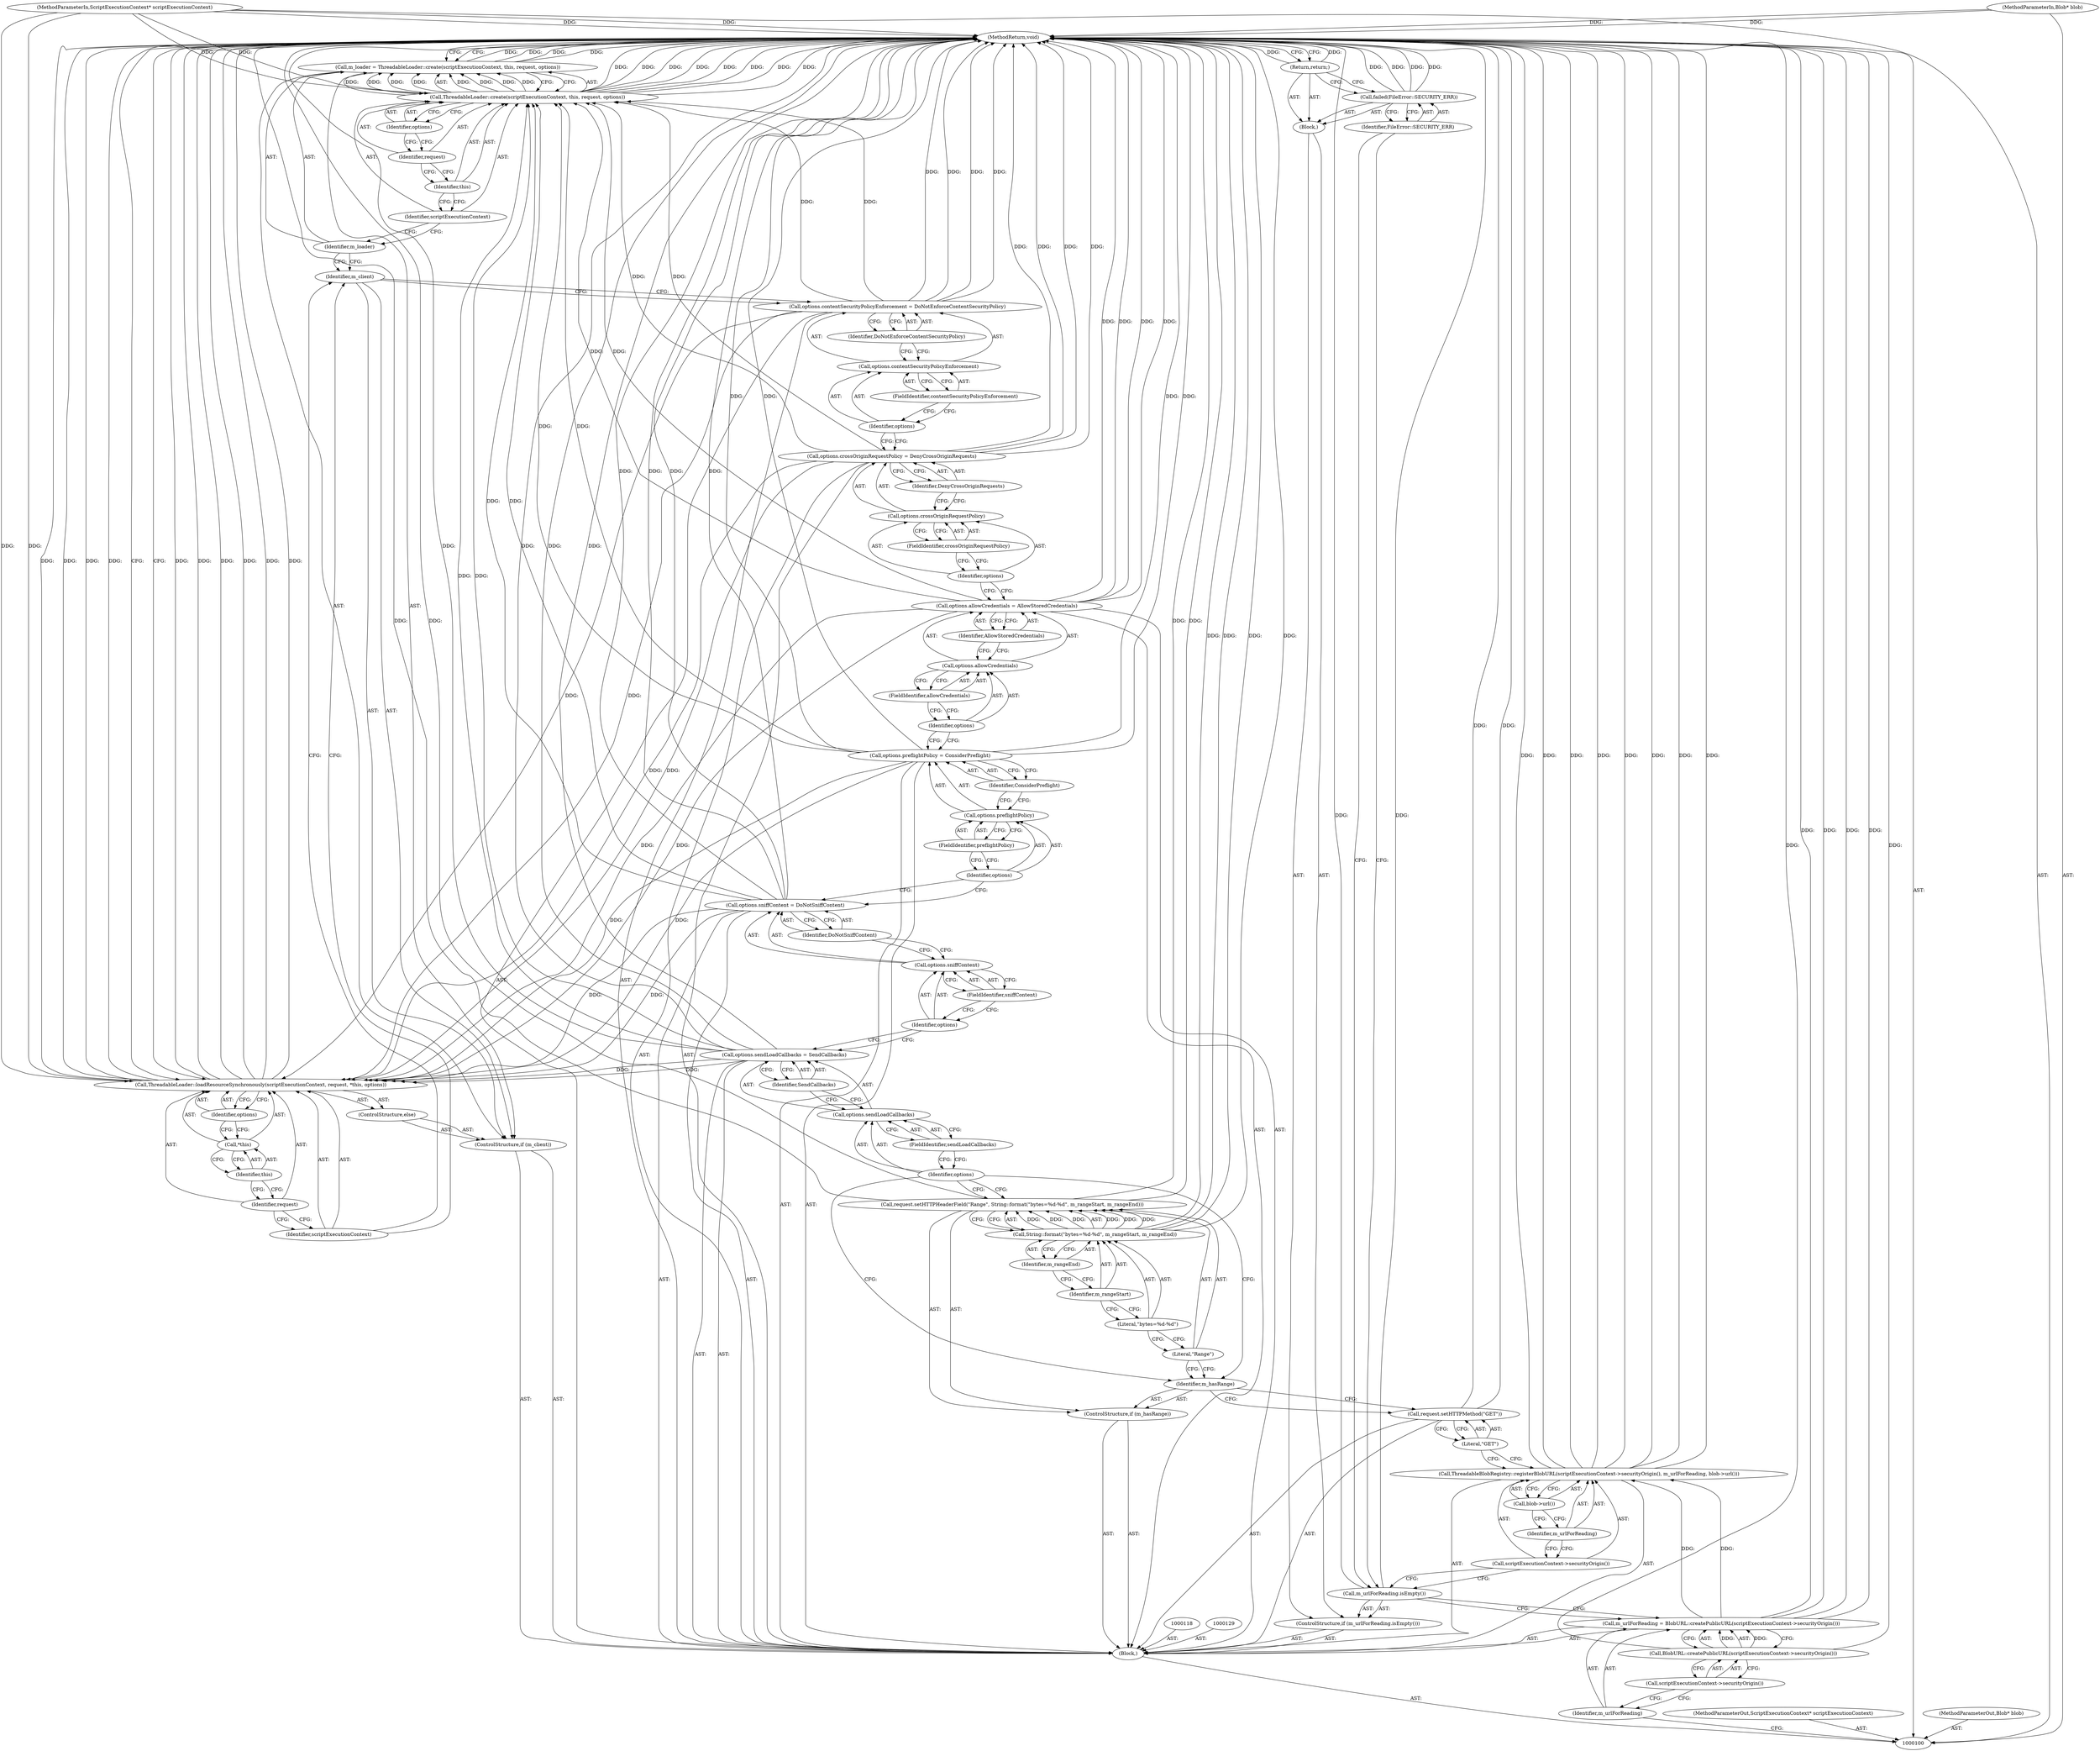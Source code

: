digraph "1_Chrome_d0c31f0342cefc46a3b3d80359a9779d044d4c0d_17" {
"1000176" [label="(MethodReturn,void)"];
"1000101" [label="(MethodParameterIn,ScriptExecutionContext* scriptExecutionContext)"];
"1000251" [label="(MethodParameterOut,ScriptExecutionContext* scriptExecutionContext)"];
"1000102" [label="(MethodParameterIn,Blob* blob)"];
"1000252" [label="(MethodParameterOut,Blob* blob)"];
"1000120" [label="(Literal,\"GET\")"];
"1000119" [label="(Call,request.setHTTPMethod(\"GET\"))"];
"1000121" [label="(ControlStructure,if (m_hasRange))"];
"1000122" [label="(Identifier,m_hasRange)"];
"1000124" [label="(Literal,\"Range\")"];
"1000125" [label="(Call,String::format(\"bytes=%d-%d\", m_rangeStart, m_rangeEnd))"];
"1000126" [label="(Literal,\"bytes=%d-%d\")"];
"1000127" [label="(Identifier,m_rangeStart)"];
"1000123" [label="(Call,request.setHTTPHeaderField(\"Range\", String::format(\"bytes=%d-%d\", m_rangeStart, m_rangeEnd)))"];
"1000128" [label="(Identifier,m_rangeEnd)"];
"1000133" [label="(FieldIdentifier,sendLoadCallbacks)"];
"1000134" [label="(Identifier,SendCallbacks)"];
"1000130" [label="(Call,options.sendLoadCallbacks = SendCallbacks)"];
"1000131" [label="(Call,options.sendLoadCallbacks)"];
"1000132" [label="(Identifier,options)"];
"1000138" [label="(FieldIdentifier,sniffContent)"];
"1000139" [label="(Identifier,DoNotSniffContent)"];
"1000135" [label="(Call,options.sniffContent = DoNotSniffContent)"];
"1000136" [label="(Call,options.sniffContent)"];
"1000137" [label="(Identifier,options)"];
"1000143" [label="(FieldIdentifier,preflightPolicy)"];
"1000144" [label="(Identifier,ConsiderPreflight)"];
"1000140" [label="(Call,options.preflightPolicy = ConsiderPreflight)"];
"1000141" [label="(Call,options.preflightPolicy)"];
"1000142" [label="(Identifier,options)"];
"1000148" [label="(FieldIdentifier,allowCredentials)"];
"1000149" [label="(Identifier,AllowStoredCredentials)"];
"1000145" [label="(Call,options.allowCredentials = AllowStoredCredentials)"];
"1000146" [label="(Call,options.allowCredentials)"];
"1000147" [label="(Identifier,options)"];
"1000103" [label="(Block,)"];
"1000153" [label="(FieldIdentifier,crossOriginRequestPolicy)"];
"1000154" [label="(Identifier,DenyCrossOriginRequests)"];
"1000150" [label="(Call,options.crossOriginRequestPolicy = DenyCrossOriginRequests)"];
"1000151" [label="(Call,options.crossOriginRequestPolicy)"];
"1000152" [label="(Identifier,options)"];
"1000158" [label="(FieldIdentifier,contentSecurityPolicyEnforcement)"];
"1000155" [label="(Call,options.contentSecurityPolicyEnforcement = DoNotEnforceContentSecurityPolicy)"];
"1000156" [label="(Call,options.contentSecurityPolicyEnforcement)"];
"1000157" [label="(Identifier,options)"];
"1000159" [label="(Identifier,DoNotEnforceContentSecurityPolicy)"];
"1000160" [label="(ControlStructure,if (m_client))"];
"1000161" [label="(Identifier,m_client)"];
"1000164" [label="(Call,ThreadableLoader::create(scriptExecutionContext, this, request, options))"];
"1000165" [label="(Identifier,scriptExecutionContext)"];
"1000166" [label="(Identifier,this)"];
"1000167" [label="(Identifier,request)"];
"1000162" [label="(Call,m_loader = ThreadableLoader::create(scriptExecutionContext, this, request, options))"];
"1000163" [label="(Identifier,m_loader)"];
"1000168" [label="(Identifier,options)"];
"1000169" [label="(ControlStructure,else)"];
"1000171" [label="(Identifier,scriptExecutionContext)"];
"1000172" [label="(Identifier,request)"];
"1000170" [label="(Call,ThreadableLoader::loadResourceSynchronously(scriptExecutionContext, request, *this, options))"];
"1000173" [label="(Call,*this)"];
"1000174" [label="(Identifier,this)"];
"1000175" [label="(Identifier,options)"];
"1000106" [label="(Call,BlobURL::createPublicURL(scriptExecutionContext->securityOrigin()))"];
"1000104" [label="(Call,m_urlForReading = BlobURL::createPublicURL(scriptExecutionContext->securityOrigin()))"];
"1000105" [label="(Identifier,m_urlForReading)"];
"1000107" [label="(Call,scriptExecutionContext->securityOrigin())"];
"1000110" [label="(Block,)"];
"1000108" [label="(ControlStructure,if (m_urlForReading.isEmpty()))"];
"1000109" [label="(Call,m_urlForReading.isEmpty())"];
"1000112" [label="(Identifier,FileError::SECURITY_ERR)"];
"1000111" [label="(Call,failed(FileError::SECURITY_ERR))"];
"1000113" [label="(Return,return;)"];
"1000117" [label="(Call,blob->url())"];
"1000114" [label="(Call,ThreadableBlobRegistry::registerBlobURL(scriptExecutionContext->securityOrigin(), m_urlForReading, blob->url()))"];
"1000115" [label="(Call,scriptExecutionContext->securityOrigin())"];
"1000116" [label="(Identifier,m_urlForReading)"];
"1000176" -> "1000100"  [label="AST: "];
"1000176" -> "1000113"  [label="CFG: "];
"1000176" -> "1000162"  [label="CFG: "];
"1000176" -> "1000170"  [label="CFG: "];
"1000170" -> "1000176"  [label="DDG: "];
"1000170" -> "1000176"  [label="DDG: "];
"1000170" -> "1000176"  [label="DDG: "];
"1000170" -> "1000176"  [label="DDG: "];
"1000170" -> "1000176"  [label="DDG: "];
"1000123" -> "1000176"  [label="DDG: "];
"1000123" -> "1000176"  [label="DDG: "];
"1000104" -> "1000176"  [label="DDG: "];
"1000104" -> "1000176"  [label="DDG: "];
"1000114" -> "1000176"  [label="DDG: "];
"1000114" -> "1000176"  [label="DDG: "];
"1000114" -> "1000176"  [label="DDG: "];
"1000114" -> "1000176"  [label="DDG: "];
"1000145" -> "1000176"  [label="DDG: "];
"1000145" -> "1000176"  [label="DDG: "];
"1000125" -> "1000176"  [label="DDG: "];
"1000125" -> "1000176"  [label="DDG: "];
"1000150" -> "1000176"  [label="DDG: "];
"1000150" -> "1000176"  [label="DDG: "];
"1000119" -> "1000176"  [label="DDG: "];
"1000155" -> "1000176"  [label="DDG: "];
"1000155" -> "1000176"  [label="DDG: "];
"1000164" -> "1000176"  [label="DDG: "];
"1000164" -> "1000176"  [label="DDG: "];
"1000164" -> "1000176"  [label="DDG: "];
"1000164" -> "1000176"  [label="DDG: "];
"1000162" -> "1000176"  [label="DDG: "];
"1000162" -> "1000176"  [label="DDG: "];
"1000106" -> "1000176"  [label="DDG: "];
"1000140" -> "1000176"  [label="DDG: "];
"1000140" -> "1000176"  [label="DDG: "];
"1000135" -> "1000176"  [label="DDG: "];
"1000135" -> "1000176"  [label="DDG: "];
"1000130" -> "1000176"  [label="DDG: "];
"1000130" -> "1000176"  [label="DDG: "];
"1000102" -> "1000176"  [label="DDG: "];
"1000111" -> "1000176"  [label="DDG: "];
"1000111" -> "1000176"  [label="DDG: "];
"1000101" -> "1000176"  [label="DDG: "];
"1000109" -> "1000176"  [label="DDG: "];
"1000113" -> "1000176"  [label="DDG: "];
"1000101" -> "1000100"  [label="AST: "];
"1000101" -> "1000176"  [label="DDG: "];
"1000101" -> "1000164"  [label="DDG: "];
"1000101" -> "1000170"  [label="DDG: "];
"1000251" -> "1000100"  [label="AST: "];
"1000102" -> "1000100"  [label="AST: "];
"1000102" -> "1000176"  [label="DDG: "];
"1000252" -> "1000100"  [label="AST: "];
"1000120" -> "1000119"  [label="AST: "];
"1000120" -> "1000114"  [label="CFG: "];
"1000119" -> "1000120"  [label="CFG: "];
"1000119" -> "1000103"  [label="AST: "];
"1000119" -> "1000120"  [label="CFG: "];
"1000120" -> "1000119"  [label="AST: "];
"1000122" -> "1000119"  [label="CFG: "];
"1000119" -> "1000176"  [label="DDG: "];
"1000121" -> "1000103"  [label="AST: "];
"1000122" -> "1000121"  [label="AST: "];
"1000123" -> "1000121"  [label="AST: "];
"1000122" -> "1000121"  [label="AST: "];
"1000122" -> "1000119"  [label="CFG: "];
"1000124" -> "1000122"  [label="CFG: "];
"1000132" -> "1000122"  [label="CFG: "];
"1000124" -> "1000123"  [label="AST: "];
"1000124" -> "1000122"  [label="CFG: "];
"1000126" -> "1000124"  [label="CFG: "];
"1000125" -> "1000123"  [label="AST: "];
"1000125" -> "1000128"  [label="CFG: "];
"1000126" -> "1000125"  [label="AST: "];
"1000127" -> "1000125"  [label="AST: "];
"1000128" -> "1000125"  [label="AST: "];
"1000123" -> "1000125"  [label="CFG: "];
"1000125" -> "1000176"  [label="DDG: "];
"1000125" -> "1000176"  [label="DDG: "];
"1000125" -> "1000123"  [label="DDG: "];
"1000125" -> "1000123"  [label="DDG: "];
"1000125" -> "1000123"  [label="DDG: "];
"1000126" -> "1000125"  [label="AST: "];
"1000126" -> "1000124"  [label="CFG: "];
"1000127" -> "1000126"  [label="CFG: "];
"1000127" -> "1000125"  [label="AST: "];
"1000127" -> "1000126"  [label="CFG: "];
"1000128" -> "1000127"  [label="CFG: "];
"1000123" -> "1000121"  [label="AST: "];
"1000123" -> "1000125"  [label="CFG: "];
"1000124" -> "1000123"  [label="AST: "];
"1000125" -> "1000123"  [label="AST: "];
"1000132" -> "1000123"  [label="CFG: "];
"1000123" -> "1000176"  [label="DDG: "];
"1000123" -> "1000176"  [label="DDG: "];
"1000125" -> "1000123"  [label="DDG: "];
"1000125" -> "1000123"  [label="DDG: "];
"1000125" -> "1000123"  [label="DDG: "];
"1000128" -> "1000125"  [label="AST: "];
"1000128" -> "1000127"  [label="CFG: "];
"1000125" -> "1000128"  [label="CFG: "];
"1000133" -> "1000131"  [label="AST: "];
"1000133" -> "1000132"  [label="CFG: "];
"1000131" -> "1000133"  [label="CFG: "];
"1000134" -> "1000130"  [label="AST: "];
"1000134" -> "1000131"  [label="CFG: "];
"1000130" -> "1000134"  [label="CFG: "];
"1000130" -> "1000103"  [label="AST: "];
"1000130" -> "1000134"  [label="CFG: "];
"1000131" -> "1000130"  [label="AST: "];
"1000134" -> "1000130"  [label="AST: "];
"1000137" -> "1000130"  [label="CFG: "];
"1000130" -> "1000176"  [label="DDG: "];
"1000130" -> "1000176"  [label="DDG: "];
"1000130" -> "1000164"  [label="DDG: "];
"1000130" -> "1000170"  [label="DDG: "];
"1000131" -> "1000130"  [label="AST: "];
"1000131" -> "1000133"  [label="CFG: "];
"1000132" -> "1000131"  [label="AST: "];
"1000133" -> "1000131"  [label="AST: "];
"1000134" -> "1000131"  [label="CFG: "];
"1000132" -> "1000131"  [label="AST: "];
"1000132" -> "1000123"  [label="CFG: "];
"1000132" -> "1000122"  [label="CFG: "];
"1000133" -> "1000132"  [label="CFG: "];
"1000138" -> "1000136"  [label="AST: "];
"1000138" -> "1000137"  [label="CFG: "];
"1000136" -> "1000138"  [label="CFG: "];
"1000139" -> "1000135"  [label="AST: "];
"1000139" -> "1000136"  [label="CFG: "];
"1000135" -> "1000139"  [label="CFG: "];
"1000135" -> "1000103"  [label="AST: "];
"1000135" -> "1000139"  [label="CFG: "];
"1000136" -> "1000135"  [label="AST: "];
"1000139" -> "1000135"  [label="AST: "];
"1000142" -> "1000135"  [label="CFG: "];
"1000135" -> "1000176"  [label="DDG: "];
"1000135" -> "1000176"  [label="DDG: "];
"1000135" -> "1000164"  [label="DDG: "];
"1000135" -> "1000170"  [label="DDG: "];
"1000136" -> "1000135"  [label="AST: "];
"1000136" -> "1000138"  [label="CFG: "];
"1000137" -> "1000136"  [label="AST: "];
"1000138" -> "1000136"  [label="AST: "];
"1000139" -> "1000136"  [label="CFG: "];
"1000137" -> "1000136"  [label="AST: "];
"1000137" -> "1000130"  [label="CFG: "];
"1000138" -> "1000137"  [label="CFG: "];
"1000143" -> "1000141"  [label="AST: "];
"1000143" -> "1000142"  [label="CFG: "];
"1000141" -> "1000143"  [label="CFG: "];
"1000144" -> "1000140"  [label="AST: "];
"1000144" -> "1000141"  [label="CFG: "];
"1000140" -> "1000144"  [label="CFG: "];
"1000140" -> "1000103"  [label="AST: "];
"1000140" -> "1000144"  [label="CFG: "];
"1000141" -> "1000140"  [label="AST: "];
"1000144" -> "1000140"  [label="AST: "];
"1000147" -> "1000140"  [label="CFG: "];
"1000140" -> "1000176"  [label="DDG: "];
"1000140" -> "1000176"  [label="DDG: "];
"1000140" -> "1000164"  [label="DDG: "];
"1000140" -> "1000170"  [label="DDG: "];
"1000141" -> "1000140"  [label="AST: "];
"1000141" -> "1000143"  [label="CFG: "];
"1000142" -> "1000141"  [label="AST: "];
"1000143" -> "1000141"  [label="AST: "];
"1000144" -> "1000141"  [label="CFG: "];
"1000142" -> "1000141"  [label="AST: "];
"1000142" -> "1000135"  [label="CFG: "];
"1000143" -> "1000142"  [label="CFG: "];
"1000148" -> "1000146"  [label="AST: "];
"1000148" -> "1000147"  [label="CFG: "];
"1000146" -> "1000148"  [label="CFG: "];
"1000149" -> "1000145"  [label="AST: "];
"1000149" -> "1000146"  [label="CFG: "];
"1000145" -> "1000149"  [label="CFG: "];
"1000145" -> "1000103"  [label="AST: "];
"1000145" -> "1000149"  [label="CFG: "];
"1000146" -> "1000145"  [label="AST: "];
"1000149" -> "1000145"  [label="AST: "];
"1000152" -> "1000145"  [label="CFG: "];
"1000145" -> "1000176"  [label="DDG: "];
"1000145" -> "1000176"  [label="DDG: "];
"1000145" -> "1000164"  [label="DDG: "];
"1000145" -> "1000170"  [label="DDG: "];
"1000146" -> "1000145"  [label="AST: "];
"1000146" -> "1000148"  [label="CFG: "];
"1000147" -> "1000146"  [label="AST: "];
"1000148" -> "1000146"  [label="AST: "];
"1000149" -> "1000146"  [label="CFG: "];
"1000147" -> "1000146"  [label="AST: "];
"1000147" -> "1000140"  [label="CFG: "];
"1000148" -> "1000147"  [label="CFG: "];
"1000103" -> "1000100"  [label="AST: "];
"1000104" -> "1000103"  [label="AST: "];
"1000108" -> "1000103"  [label="AST: "];
"1000114" -> "1000103"  [label="AST: "];
"1000118" -> "1000103"  [label="AST: "];
"1000119" -> "1000103"  [label="AST: "];
"1000121" -> "1000103"  [label="AST: "];
"1000129" -> "1000103"  [label="AST: "];
"1000130" -> "1000103"  [label="AST: "];
"1000135" -> "1000103"  [label="AST: "];
"1000140" -> "1000103"  [label="AST: "];
"1000145" -> "1000103"  [label="AST: "];
"1000150" -> "1000103"  [label="AST: "];
"1000155" -> "1000103"  [label="AST: "];
"1000160" -> "1000103"  [label="AST: "];
"1000153" -> "1000151"  [label="AST: "];
"1000153" -> "1000152"  [label="CFG: "];
"1000151" -> "1000153"  [label="CFG: "];
"1000154" -> "1000150"  [label="AST: "];
"1000154" -> "1000151"  [label="CFG: "];
"1000150" -> "1000154"  [label="CFG: "];
"1000150" -> "1000103"  [label="AST: "];
"1000150" -> "1000154"  [label="CFG: "];
"1000151" -> "1000150"  [label="AST: "];
"1000154" -> "1000150"  [label="AST: "];
"1000157" -> "1000150"  [label="CFG: "];
"1000150" -> "1000176"  [label="DDG: "];
"1000150" -> "1000176"  [label="DDG: "];
"1000150" -> "1000164"  [label="DDG: "];
"1000150" -> "1000170"  [label="DDG: "];
"1000151" -> "1000150"  [label="AST: "];
"1000151" -> "1000153"  [label="CFG: "];
"1000152" -> "1000151"  [label="AST: "];
"1000153" -> "1000151"  [label="AST: "];
"1000154" -> "1000151"  [label="CFG: "];
"1000152" -> "1000151"  [label="AST: "];
"1000152" -> "1000145"  [label="CFG: "];
"1000153" -> "1000152"  [label="CFG: "];
"1000158" -> "1000156"  [label="AST: "];
"1000158" -> "1000157"  [label="CFG: "];
"1000156" -> "1000158"  [label="CFG: "];
"1000155" -> "1000103"  [label="AST: "];
"1000155" -> "1000159"  [label="CFG: "];
"1000156" -> "1000155"  [label="AST: "];
"1000159" -> "1000155"  [label="AST: "];
"1000161" -> "1000155"  [label="CFG: "];
"1000155" -> "1000176"  [label="DDG: "];
"1000155" -> "1000176"  [label="DDG: "];
"1000155" -> "1000164"  [label="DDG: "];
"1000155" -> "1000170"  [label="DDG: "];
"1000156" -> "1000155"  [label="AST: "];
"1000156" -> "1000158"  [label="CFG: "];
"1000157" -> "1000156"  [label="AST: "];
"1000158" -> "1000156"  [label="AST: "];
"1000159" -> "1000156"  [label="CFG: "];
"1000157" -> "1000156"  [label="AST: "];
"1000157" -> "1000150"  [label="CFG: "];
"1000158" -> "1000157"  [label="CFG: "];
"1000159" -> "1000155"  [label="AST: "];
"1000159" -> "1000156"  [label="CFG: "];
"1000155" -> "1000159"  [label="CFG: "];
"1000160" -> "1000103"  [label="AST: "];
"1000161" -> "1000160"  [label="AST: "];
"1000162" -> "1000160"  [label="AST: "];
"1000169" -> "1000160"  [label="AST: "];
"1000161" -> "1000160"  [label="AST: "];
"1000161" -> "1000155"  [label="CFG: "];
"1000163" -> "1000161"  [label="CFG: "];
"1000171" -> "1000161"  [label="CFG: "];
"1000164" -> "1000162"  [label="AST: "];
"1000164" -> "1000168"  [label="CFG: "];
"1000165" -> "1000164"  [label="AST: "];
"1000166" -> "1000164"  [label="AST: "];
"1000167" -> "1000164"  [label="AST: "];
"1000168" -> "1000164"  [label="AST: "];
"1000162" -> "1000164"  [label="CFG: "];
"1000164" -> "1000176"  [label="DDG: "];
"1000164" -> "1000176"  [label="DDG: "];
"1000164" -> "1000176"  [label="DDG: "];
"1000164" -> "1000176"  [label="DDG: "];
"1000164" -> "1000162"  [label="DDG: "];
"1000164" -> "1000162"  [label="DDG: "];
"1000164" -> "1000162"  [label="DDG: "];
"1000164" -> "1000162"  [label="DDG: "];
"1000101" -> "1000164"  [label="DDG: "];
"1000150" -> "1000164"  [label="DDG: "];
"1000140" -> "1000164"  [label="DDG: "];
"1000135" -> "1000164"  [label="DDG: "];
"1000155" -> "1000164"  [label="DDG: "];
"1000145" -> "1000164"  [label="DDG: "];
"1000130" -> "1000164"  [label="DDG: "];
"1000165" -> "1000164"  [label="AST: "];
"1000165" -> "1000163"  [label="CFG: "];
"1000166" -> "1000165"  [label="CFG: "];
"1000166" -> "1000164"  [label="AST: "];
"1000166" -> "1000165"  [label="CFG: "];
"1000167" -> "1000166"  [label="CFG: "];
"1000167" -> "1000164"  [label="AST: "];
"1000167" -> "1000166"  [label="CFG: "];
"1000168" -> "1000167"  [label="CFG: "];
"1000162" -> "1000160"  [label="AST: "];
"1000162" -> "1000164"  [label="CFG: "];
"1000163" -> "1000162"  [label="AST: "];
"1000164" -> "1000162"  [label="AST: "];
"1000176" -> "1000162"  [label="CFG: "];
"1000162" -> "1000176"  [label="DDG: "];
"1000162" -> "1000176"  [label="DDG: "];
"1000164" -> "1000162"  [label="DDG: "];
"1000164" -> "1000162"  [label="DDG: "];
"1000164" -> "1000162"  [label="DDG: "];
"1000164" -> "1000162"  [label="DDG: "];
"1000163" -> "1000162"  [label="AST: "];
"1000163" -> "1000161"  [label="CFG: "];
"1000165" -> "1000163"  [label="CFG: "];
"1000168" -> "1000164"  [label="AST: "];
"1000168" -> "1000167"  [label="CFG: "];
"1000164" -> "1000168"  [label="CFG: "];
"1000169" -> "1000160"  [label="AST: "];
"1000170" -> "1000169"  [label="AST: "];
"1000171" -> "1000170"  [label="AST: "];
"1000171" -> "1000161"  [label="CFG: "];
"1000172" -> "1000171"  [label="CFG: "];
"1000172" -> "1000170"  [label="AST: "];
"1000172" -> "1000171"  [label="CFG: "];
"1000174" -> "1000172"  [label="CFG: "];
"1000170" -> "1000169"  [label="AST: "];
"1000170" -> "1000175"  [label="CFG: "];
"1000171" -> "1000170"  [label="AST: "];
"1000172" -> "1000170"  [label="AST: "];
"1000173" -> "1000170"  [label="AST: "];
"1000175" -> "1000170"  [label="AST: "];
"1000176" -> "1000170"  [label="CFG: "];
"1000170" -> "1000176"  [label="DDG: "];
"1000170" -> "1000176"  [label="DDG: "];
"1000170" -> "1000176"  [label="DDG: "];
"1000170" -> "1000176"  [label="DDG: "];
"1000170" -> "1000176"  [label="DDG: "];
"1000101" -> "1000170"  [label="DDG: "];
"1000150" -> "1000170"  [label="DDG: "];
"1000140" -> "1000170"  [label="DDG: "];
"1000135" -> "1000170"  [label="DDG: "];
"1000155" -> "1000170"  [label="DDG: "];
"1000145" -> "1000170"  [label="DDG: "];
"1000130" -> "1000170"  [label="DDG: "];
"1000173" -> "1000170"  [label="AST: "];
"1000173" -> "1000174"  [label="CFG: "];
"1000174" -> "1000173"  [label="AST: "];
"1000175" -> "1000173"  [label="CFG: "];
"1000174" -> "1000173"  [label="AST: "];
"1000174" -> "1000172"  [label="CFG: "];
"1000173" -> "1000174"  [label="CFG: "];
"1000175" -> "1000170"  [label="AST: "];
"1000175" -> "1000173"  [label="CFG: "];
"1000170" -> "1000175"  [label="CFG: "];
"1000106" -> "1000104"  [label="AST: "];
"1000106" -> "1000107"  [label="CFG: "];
"1000107" -> "1000106"  [label="AST: "];
"1000104" -> "1000106"  [label="CFG: "];
"1000106" -> "1000176"  [label="DDG: "];
"1000106" -> "1000104"  [label="DDG: "];
"1000104" -> "1000103"  [label="AST: "];
"1000104" -> "1000106"  [label="CFG: "];
"1000105" -> "1000104"  [label="AST: "];
"1000106" -> "1000104"  [label="AST: "];
"1000109" -> "1000104"  [label="CFG: "];
"1000104" -> "1000176"  [label="DDG: "];
"1000104" -> "1000176"  [label="DDG: "];
"1000106" -> "1000104"  [label="DDG: "];
"1000104" -> "1000114"  [label="DDG: "];
"1000105" -> "1000104"  [label="AST: "];
"1000105" -> "1000100"  [label="CFG: "];
"1000107" -> "1000105"  [label="CFG: "];
"1000107" -> "1000106"  [label="AST: "];
"1000107" -> "1000105"  [label="CFG: "];
"1000106" -> "1000107"  [label="CFG: "];
"1000110" -> "1000108"  [label="AST: "];
"1000111" -> "1000110"  [label="AST: "];
"1000113" -> "1000110"  [label="AST: "];
"1000108" -> "1000103"  [label="AST: "];
"1000109" -> "1000108"  [label="AST: "];
"1000110" -> "1000108"  [label="AST: "];
"1000109" -> "1000108"  [label="AST: "];
"1000109" -> "1000104"  [label="CFG: "];
"1000112" -> "1000109"  [label="CFG: "];
"1000115" -> "1000109"  [label="CFG: "];
"1000109" -> "1000176"  [label="DDG: "];
"1000112" -> "1000111"  [label="AST: "];
"1000112" -> "1000109"  [label="CFG: "];
"1000111" -> "1000112"  [label="CFG: "];
"1000111" -> "1000110"  [label="AST: "];
"1000111" -> "1000112"  [label="CFG: "];
"1000112" -> "1000111"  [label="AST: "];
"1000113" -> "1000111"  [label="CFG: "];
"1000111" -> "1000176"  [label="DDG: "];
"1000111" -> "1000176"  [label="DDG: "];
"1000113" -> "1000110"  [label="AST: "];
"1000113" -> "1000111"  [label="CFG: "];
"1000176" -> "1000113"  [label="CFG: "];
"1000113" -> "1000176"  [label="DDG: "];
"1000117" -> "1000114"  [label="AST: "];
"1000117" -> "1000116"  [label="CFG: "];
"1000114" -> "1000117"  [label="CFG: "];
"1000114" -> "1000103"  [label="AST: "];
"1000114" -> "1000117"  [label="CFG: "];
"1000115" -> "1000114"  [label="AST: "];
"1000116" -> "1000114"  [label="AST: "];
"1000117" -> "1000114"  [label="AST: "];
"1000120" -> "1000114"  [label="CFG: "];
"1000114" -> "1000176"  [label="DDG: "];
"1000114" -> "1000176"  [label="DDG: "];
"1000114" -> "1000176"  [label="DDG: "];
"1000114" -> "1000176"  [label="DDG: "];
"1000104" -> "1000114"  [label="DDG: "];
"1000115" -> "1000114"  [label="AST: "];
"1000115" -> "1000109"  [label="CFG: "];
"1000116" -> "1000115"  [label="CFG: "];
"1000116" -> "1000114"  [label="AST: "];
"1000116" -> "1000115"  [label="CFG: "];
"1000117" -> "1000116"  [label="CFG: "];
}
